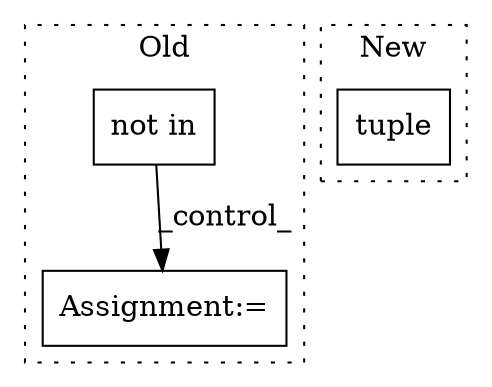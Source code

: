 digraph G {
subgraph cluster0 {
1 [label="not in" a="108" s="1315" l="31" shape="box"];
3 [label="Assignment:=" a="7" s="1496" l="1" shape="box"];
label = "Old";
style="dotted";
}
subgraph cluster1 {
2 [label="tuple" a="32" s="1930,1970" l="6,1" shape="box"];
label = "New";
style="dotted";
}
1 -> 3 [label="_control_"];
}